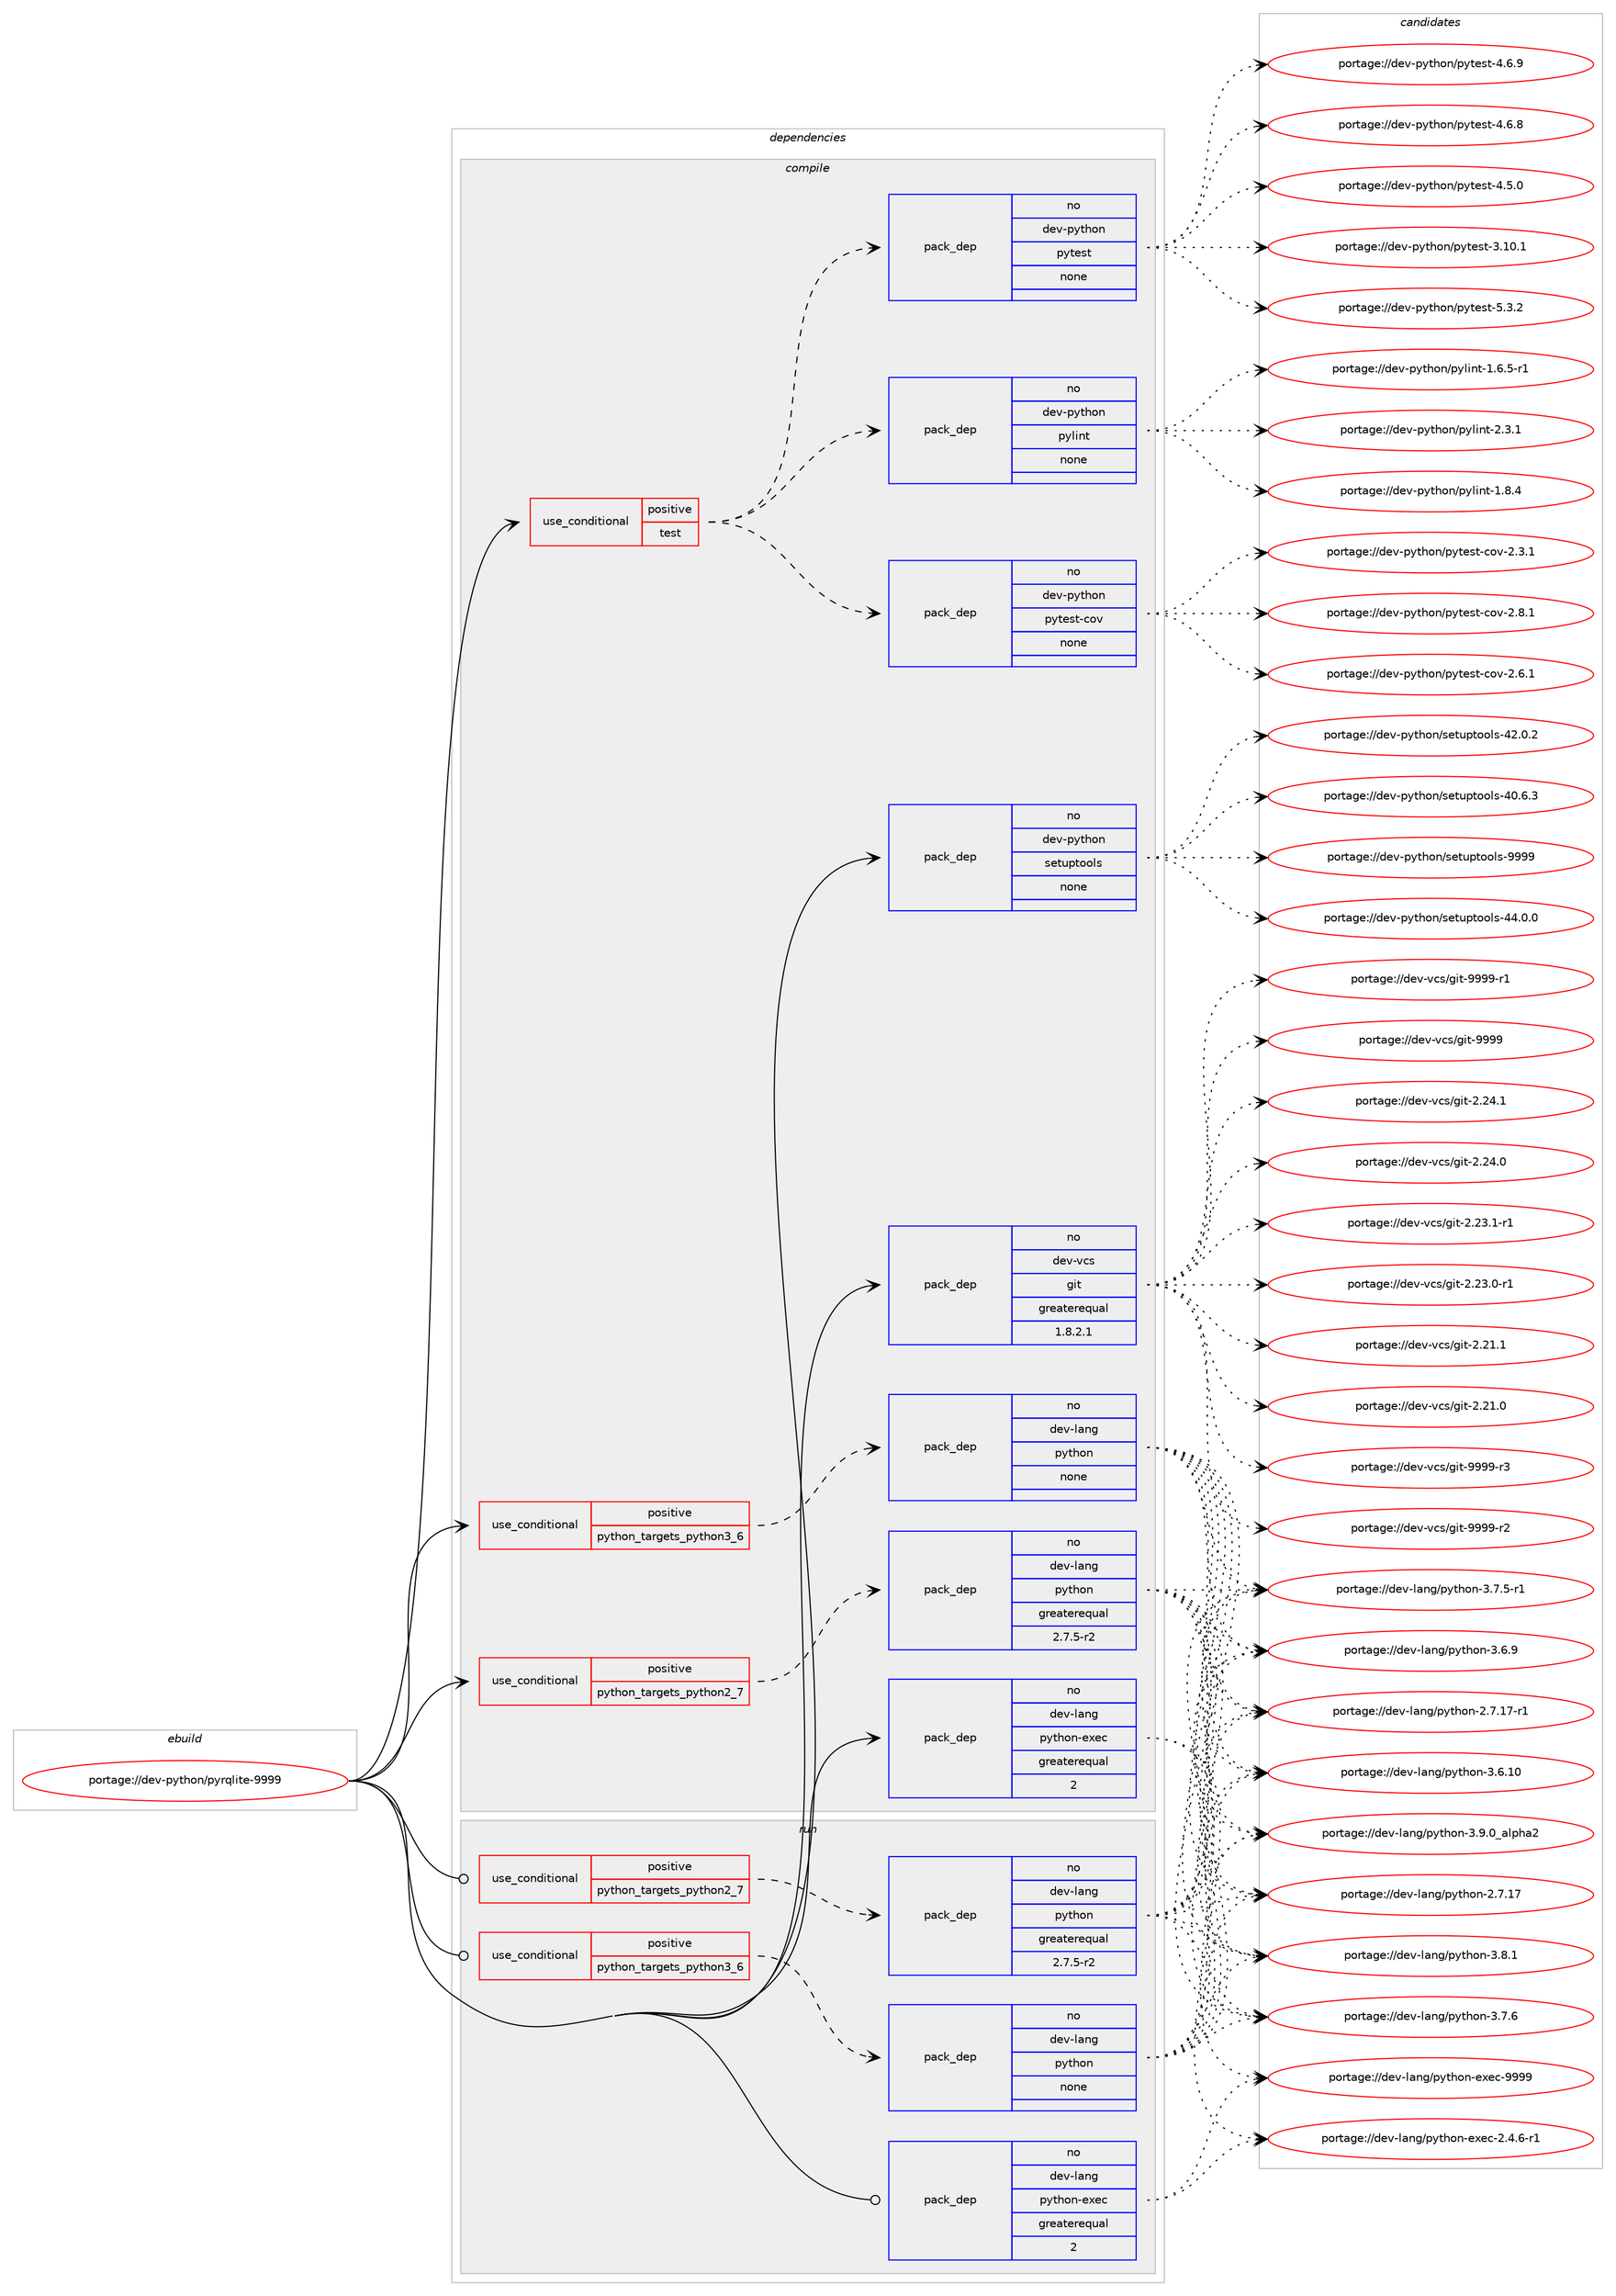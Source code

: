 digraph prolog {

# *************
# Graph options
# *************

newrank=true;
concentrate=true;
compound=true;
graph [rankdir=LR,fontname=Helvetica,fontsize=10,ranksep=1.5];#, ranksep=2.5, nodesep=0.2];
edge  [arrowhead=vee];
node  [fontname=Helvetica,fontsize=10];

# **********
# The ebuild
# **********

subgraph cluster_leftcol {
color=gray;
label=<<i>ebuild</i>>;
id [label="portage://dev-python/pyrqlite-9999", color=red, width=4, href="../dev-python/pyrqlite-9999.svg"];
}

# ****************
# The dependencies
# ****************

subgraph cluster_midcol {
color=gray;
label=<<i>dependencies</i>>;
subgraph cluster_compile {
fillcolor="#eeeeee";
style=filled;
label=<<i>compile</i>>;
subgraph cond108677 {
dependency435491 [label=<<TABLE BORDER="0" CELLBORDER="1" CELLSPACING="0" CELLPADDING="4"><TR><TD ROWSPAN="3" CELLPADDING="10">use_conditional</TD></TR><TR><TD>positive</TD></TR><TR><TD>python_targets_python2_7</TD></TR></TABLE>>, shape=none, color=red];
subgraph pack321888 {
dependency435492 [label=<<TABLE BORDER="0" CELLBORDER="1" CELLSPACING="0" CELLPADDING="4" WIDTH="220"><TR><TD ROWSPAN="6" CELLPADDING="30">pack_dep</TD></TR><TR><TD WIDTH="110">no</TD></TR><TR><TD>dev-lang</TD></TR><TR><TD>python</TD></TR><TR><TD>greaterequal</TD></TR><TR><TD>2.7.5-r2</TD></TR></TABLE>>, shape=none, color=blue];
}
dependency435491:e -> dependency435492:w [weight=20,style="dashed",arrowhead="vee"];
}
id:e -> dependency435491:w [weight=20,style="solid",arrowhead="vee"];
subgraph cond108678 {
dependency435493 [label=<<TABLE BORDER="0" CELLBORDER="1" CELLSPACING="0" CELLPADDING="4"><TR><TD ROWSPAN="3" CELLPADDING="10">use_conditional</TD></TR><TR><TD>positive</TD></TR><TR><TD>python_targets_python3_6</TD></TR></TABLE>>, shape=none, color=red];
subgraph pack321889 {
dependency435494 [label=<<TABLE BORDER="0" CELLBORDER="1" CELLSPACING="0" CELLPADDING="4" WIDTH="220"><TR><TD ROWSPAN="6" CELLPADDING="30">pack_dep</TD></TR><TR><TD WIDTH="110">no</TD></TR><TR><TD>dev-lang</TD></TR><TR><TD>python</TD></TR><TR><TD>none</TD></TR><TR><TD></TD></TR></TABLE>>, shape=none, color=blue];
}
dependency435493:e -> dependency435494:w [weight=20,style="dashed",arrowhead="vee"];
}
id:e -> dependency435493:w [weight=20,style="solid",arrowhead="vee"];
subgraph cond108679 {
dependency435495 [label=<<TABLE BORDER="0" CELLBORDER="1" CELLSPACING="0" CELLPADDING="4"><TR><TD ROWSPAN="3" CELLPADDING="10">use_conditional</TD></TR><TR><TD>positive</TD></TR><TR><TD>test</TD></TR></TABLE>>, shape=none, color=red];
subgraph pack321890 {
dependency435496 [label=<<TABLE BORDER="0" CELLBORDER="1" CELLSPACING="0" CELLPADDING="4" WIDTH="220"><TR><TD ROWSPAN="6" CELLPADDING="30">pack_dep</TD></TR><TR><TD WIDTH="110">no</TD></TR><TR><TD>dev-python</TD></TR><TR><TD>pytest</TD></TR><TR><TD>none</TD></TR><TR><TD></TD></TR></TABLE>>, shape=none, color=blue];
}
dependency435495:e -> dependency435496:w [weight=20,style="dashed",arrowhead="vee"];
subgraph pack321891 {
dependency435497 [label=<<TABLE BORDER="0" CELLBORDER="1" CELLSPACING="0" CELLPADDING="4" WIDTH="220"><TR><TD ROWSPAN="6" CELLPADDING="30">pack_dep</TD></TR><TR><TD WIDTH="110">no</TD></TR><TR><TD>dev-python</TD></TR><TR><TD>pytest-cov</TD></TR><TR><TD>none</TD></TR><TR><TD></TD></TR></TABLE>>, shape=none, color=blue];
}
dependency435495:e -> dependency435497:w [weight=20,style="dashed",arrowhead="vee"];
subgraph pack321892 {
dependency435498 [label=<<TABLE BORDER="0" CELLBORDER="1" CELLSPACING="0" CELLPADDING="4" WIDTH="220"><TR><TD ROWSPAN="6" CELLPADDING="30">pack_dep</TD></TR><TR><TD WIDTH="110">no</TD></TR><TR><TD>dev-python</TD></TR><TR><TD>pylint</TD></TR><TR><TD>none</TD></TR><TR><TD></TD></TR></TABLE>>, shape=none, color=blue];
}
dependency435495:e -> dependency435498:w [weight=20,style="dashed",arrowhead="vee"];
}
id:e -> dependency435495:w [weight=20,style="solid",arrowhead="vee"];
subgraph pack321893 {
dependency435499 [label=<<TABLE BORDER="0" CELLBORDER="1" CELLSPACING="0" CELLPADDING="4" WIDTH="220"><TR><TD ROWSPAN="6" CELLPADDING="30">pack_dep</TD></TR><TR><TD WIDTH="110">no</TD></TR><TR><TD>dev-lang</TD></TR><TR><TD>python-exec</TD></TR><TR><TD>greaterequal</TD></TR><TR><TD>2</TD></TR></TABLE>>, shape=none, color=blue];
}
id:e -> dependency435499:w [weight=20,style="solid",arrowhead="vee"];
subgraph pack321894 {
dependency435500 [label=<<TABLE BORDER="0" CELLBORDER="1" CELLSPACING="0" CELLPADDING="4" WIDTH="220"><TR><TD ROWSPAN="6" CELLPADDING="30">pack_dep</TD></TR><TR><TD WIDTH="110">no</TD></TR><TR><TD>dev-python</TD></TR><TR><TD>setuptools</TD></TR><TR><TD>none</TD></TR><TR><TD></TD></TR></TABLE>>, shape=none, color=blue];
}
id:e -> dependency435500:w [weight=20,style="solid",arrowhead="vee"];
subgraph pack321895 {
dependency435501 [label=<<TABLE BORDER="0" CELLBORDER="1" CELLSPACING="0" CELLPADDING="4" WIDTH="220"><TR><TD ROWSPAN="6" CELLPADDING="30">pack_dep</TD></TR><TR><TD WIDTH="110">no</TD></TR><TR><TD>dev-vcs</TD></TR><TR><TD>git</TD></TR><TR><TD>greaterequal</TD></TR><TR><TD>1.8.2.1</TD></TR></TABLE>>, shape=none, color=blue];
}
id:e -> dependency435501:w [weight=20,style="solid",arrowhead="vee"];
}
subgraph cluster_compileandrun {
fillcolor="#eeeeee";
style=filled;
label=<<i>compile and run</i>>;
}
subgraph cluster_run {
fillcolor="#eeeeee";
style=filled;
label=<<i>run</i>>;
subgraph cond108680 {
dependency435502 [label=<<TABLE BORDER="0" CELLBORDER="1" CELLSPACING="0" CELLPADDING="4"><TR><TD ROWSPAN="3" CELLPADDING="10">use_conditional</TD></TR><TR><TD>positive</TD></TR><TR><TD>python_targets_python2_7</TD></TR></TABLE>>, shape=none, color=red];
subgraph pack321896 {
dependency435503 [label=<<TABLE BORDER="0" CELLBORDER="1" CELLSPACING="0" CELLPADDING="4" WIDTH="220"><TR><TD ROWSPAN="6" CELLPADDING="30">pack_dep</TD></TR><TR><TD WIDTH="110">no</TD></TR><TR><TD>dev-lang</TD></TR><TR><TD>python</TD></TR><TR><TD>greaterequal</TD></TR><TR><TD>2.7.5-r2</TD></TR></TABLE>>, shape=none, color=blue];
}
dependency435502:e -> dependency435503:w [weight=20,style="dashed",arrowhead="vee"];
}
id:e -> dependency435502:w [weight=20,style="solid",arrowhead="odot"];
subgraph cond108681 {
dependency435504 [label=<<TABLE BORDER="0" CELLBORDER="1" CELLSPACING="0" CELLPADDING="4"><TR><TD ROWSPAN="3" CELLPADDING="10">use_conditional</TD></TR><TR><TD>positive</TD></TR><TR><TD>python_targets_python3_6</TD></TR></TABLE>>, shape=none, color=red];
subgraph pack321897 {
dependency435505 [label=<<TABLE BORDER="0" CELLBORDER="1" CELLSPACING="0" CELLPADDING="4" WIDTH="220"><TR><TD ROWSPAN="6" CELLPADDING="30">pack_dep</TD></TR><TR><TD WIDTH="110">no</TD></TR><TR><TD>dev-lang</TD></TR><TR><TD>python</TD></TR><TR><TD>none</TD></TR><TR><TD></TD></TR></TABLE>>, shape=none, color=blue];
}
dependency435504:e -> dependency435505:w [weight=20,style="dashed",arrowhead="vee"];
}
id:e -> dependency435504:w [weight=20,style="solid",arrowhead="odot"];
subgraph pack321898 {
dependency435506 [label=<<TABLE BORDER="0" CELLBORDER="1" CELLSPACING="0" CELLPADDING="4" WIDTH="220"><TR><TD ROWSPAN="6" CELLPADDING="30">pack_dep</TD></TR><TR><TD WIDTH="110">no</TD></TR><TR><TD>dev-lang</TD></TR><TR><TD>python-exec</TD></TR><TR><TD>greaterequal</TD></TR><TR><TD>2</TD></TR></TABLE>>, shape=none, color=blue];
}
id:e -> dependency435506:w [weight=20,style="solid",arrowhead="odot"];
}
}

# **************
# The candidates
# **************

subgraph cluster_choices {
rank=same;
color=gray;
label=<<i>candidates</i>>;

subgraph choice321888 {
color=black;
nodesep=1;
choice10010111845108971101034711212111610411111045514657464895971081121049750 [label="portage://dev-lang/python-3.9.0_alpha2", color=red, width=4,href="../dev-lang/python-3.9.0_alpha2.svg"];
choice100101118451089711010347112121116104111110455146564649 [label="portage://dev-lang/python-3.8.1", color=red, width=4,href="../dev-lang/python-3.8.1.svg"];
choice100101118451089711010347112121116104111110455146554654 [label="portage://dev-lang/python-3.7.6", color=red, width=4,href="../dev-lang/python-3.7.6.svg"];
choice1001011184510897110103471121211161041111104551465546534511449 [label="portage://dev-lang/python-3.7.5-r1", color=red, width=4,href="../dev-lang/python-3.7.5-r1.svg"];
choice100101118451089711010347112121116104111110455146544657 [label="portage://dev-lang/python-3.6.9", color=red, width=4,href="../dev-lang/python-3.6.9.svg"];
choice10010111845108971101034711212111610411111045514654464948 [label="portage://dev-lang/python-3.6.10", color=red, width=4,href="../dev-lang/python-3.6.10.svg"];
choice100101118451089711010347112121116104111110455046554649554511449 [label="portage://dev-lang/python-2.7.17-r1", color=red, width=4,href="../dev-lang/python-2.7.17-r1.svg"];
choice10010111845108971101034711212111610411111045504655464955 [label="portage://dev-lang/python-2.7.17", color=red, width=4,href="../dev-lang/python-2.7.17.svg"];
dependency435492:e -> choice10010111845108971101034711212111610411111045514657464895971081121049750:w [style=dotted,weight="100"];
dependency435492:e -> choice100101118451089711010347112121116104111110455146564649:w [style=dotted,weight="100"];
dependency435492:e -> choice100101118451089711010347112121116104111110455146554654:w [style=dotted,weight="100"];
dependency435492:e -> choice1001011184510897110103471121211161041111104551465546534511449:w [style=dotted,weight="100"];
dependency435492:e -> choice100101118451089711010347112121116104111110455146544657:w [style=dotted,weight="100"];
dependency435492:e -> choice10010111845108971101034711212111610411111045514654464948:w [style=dotted,weight="100"];
dependency435492:e -> choice100101118451089711010347112121116104111110455046554649554511449:w [style=dotted,weight="100"];
dependency435492:e -> choice10010111845108971101034711212111610411111045504655464955:w [style=dotted,weight="100"];
}
subgraph choice321889 {
color=black;
nodesep=1;
choice10010111845108971101034711212111610411111045514657464895971081121049750 [label="portage://dev-lang/python-3.9.0_alpha2", color=red, width=4,href="../dev-lang/python-3.9.0_alpha2.svg"];
choice100101118451089711010347112121116104111110455146564649 [label="portage://dev-lang/python-3.8.1", color=red, width=4,href="../dev-lang/python-3.8.1.svg"];
choice100101118451089711010347112121116104111110455146554654 [label="portage://dev-lang/python-3.7.6", color=red, width=4,href="../dev-lang/python-3.7.6.svg"];
choice1001011184510897110103471121211161041111104551465546534511449 [label="portage://dev-lang/python-3.7.5-r1", color=red, width=4,href="../dev-lang/python-3.7.5-r1.svg"];
choice100101118451089711010347112121116104111110455146544657 [label="portage://dev-lang/python-3.6.9", color=red, width=4,href="../dev-lang/python-3.6.9.svg"];
choice10010111845108971101034711212111610411111045514654464948 [label="portage://dev-lang/python-3.6.10", color=red, width=4,href="../dev-lang/python-3.6.10.svg"];
choice100101118451089711010347112121116104111110455046554649554511449 [label="portage://dev-lang/python-2.7.17-r1", color=red, width=4,href="../dev-lang/python-2.7.17-r1.svg"];
choice10010111845108971101034711212111610411111045504655464955 [label="portage://dev-lang/python-2.7.17", color=red, width=4,href="../dev-lang/python-2.7.17.svg"];
dependency435494:e -> choice10010111845108971101034711212111610411111045514657464895971081121049750:w [style=dotted,weight="100"];
dependency435494:e -> choice100101118451089711010347112121116104111110455146564649:w [style=dotted,weight="100"];
dependency435494:e -> choice100101118451089711010347112121116104111110455146554654:w [style=dotted,weight="100"];
dependency435494:e -> choice1001011184510897110103471121211161041111104551465546534511449:w [style=dotted,weight="100"];
dependency435494:e -> choice100101118451089711010347112121116104111110455146544657:w [style=dotted,weight="100"];
dependency435494:e -> choice10010111845108971101034711212111610411111045514654464948:w [style=dotted,weight="100"];
dependency435494:e -> choice100101118451089711010347112121116104111110455046554649554511449:w [style=dotted,weight="100"];
dependency435494:e -> choice10010111845108971101034711212111610411111045504655464955:w [style=dotted,weight="100"];
}
subgraph choice321890 {
color=black;
nodesep=1;
choice1001011184511212111610411111047112121116101115116455346514650 [label="portage://dev-python/pytest-5.3.2", color=red, width=4,href="../dev-python/pytest-5.3.2.svg"];
choice1001011184511212111610411111047112121116101115116455246544657 [label="portage://dev-python/pytest-4.6.9", color=red, width=4,href="../dev-python/pytest-4.6.9.svg"];
choice1001011184511212111610411111047112121116101115116455246544656 [label="portage://dev-python/pytest-4.6.8", color=red, width=4,href="../dev-python/pytest-4.6.8.svg"];
choice1001011184511212111610411111047112121116101115116455246534648 [label="portage://dev-python/pytest-4.5.0", color=red, width=4,href="../dev-python/pytest-4.5.0.svg"];
choice100101118451121211161041111104711212111610111511645514649484649 [label="portage://dev-python/pytest-3.10.1", color=red, width=4,href="../dev-python/pytest-3.10.1.svg"];
dependency435496:e -> choice1001011184511212111610411111047112121116101115116455346514650:w [style=dotted,weight="100"];
dependency435496:e -> choice1001011184511212111610411111047112121116101115116455246544657:w [style=dotted,weight="100"];
dependency435496:e -> choice1001011184511212111610411111047112121116101115116455246544656:w [style=dotted,weight="100"];
dependency435496:e -> choice1001011184511212111610411111047112121116101115116455246534648:w [style=dotted,weight="100"];
dependency435496:e -> choice100101118451121211161041111104711212111610111511645514649484649:w [style=dotted,weight="100"];
}
subgraph choice321891 {
color=black;
nodesep=1;
choice10010111845112121116104111110471121211161011151164599111118455046564649 [label="portage://dev-python/pytest-cov-2.8.1", color=red, width=4,href="../dev-python/pytest-cov-2.8.1.svg"];
choice10010111845112121116104111110471121211161011151164599111118455046544649 [label="portage://dev-python/pytest-cov-2.6.1", color=red, width=4,href="../dev-python/pytest-cov-2.6.1.svg"];
choice10010111845112121116104111110471121211161011151164599111118455046514649 [label="portage://dev-python/pytest-cov-2.3.1", color=red, width=4,href="../dev-python/pytest-cov-2.3.1.svg"];
dependency435497:e -> choice10010111845112121116104111110471121211161011151164599111118455046564649:w [style=dotted,weight="100"];
dependency435497:e -> choice10010111845112121116104111110471121211161011151164599111118455046544649:w [style=dotted,weight="100"];
dependency435497:e -> choice10010111845112121116104111110471121211161011151164599111118455046514649:w [style=dotted,weight="100"];
}
subgraph choice321892 {
color=black;
nodesep=1;
choice1001011184511212111610411111047112121108105110116455046514649 [label="portage://dev-python/pylint-2.3.1", color=red, width=4,href="../dev-python/pylint-2.3.1.svg"];
choice1001011184511212111610411111047112121108105110116454946564652 [label="portage://dev-python/pylint-1.8.4", color=red, width=4,href="../dev-python/pylint-1.8.4.svg"];
choice10010111845112121116104111110471121211081051101164549465446534511449 [label="portage://dev-python/pylint-1.6.5-r1", color=red, width=4,href="../dev-python/pylint-1.6.5-r1.svg"];
dependency435498:e -> choice1001011184511212111610411111047112121108105110116455046514649:w [style=dotted,weight="100"];
dependency435498:e -> choice1001011184511212111610411111047112121108105110116454946564652:w [style=dotted,weight="100"];
dependency435498:e -> choice10010111845112121116104111110471121211081051101164549465446534511449:w [style=dotted,weight="100"];
}
subgraph choice321893 {
color=black;
nodesep=1;
choice10010111845108971101034711212111610411111045101120101994557575757 [label="portage://dev-lang/python-exec-9999", color=red, width=4,href="../dev-lang/python-exec-9999.svg"];
choice10010111845108971101034711212111610411111045101120101994550465246544511449 [label="portage://dev-lang/python-exec-2.4.6-r1", color=red, width=4,href="../dev-lang/python-exec-2.4.6-r1.svg"];
dependency435499:e -> choice10010111845108971101034711212111610411111045101120101994557575757:w [style=dotted,weight="100"];
dependency435499:e -> choice10010111845108971101034711212111610411111045101120101994550465246544511449:w [style=dotted,weight="100"];
}
subgraph choice321894 {
color=black;
nodesep=1;
choice10010111845112121116104111110471151011161171121161111111081154557575757 [label="portage://dev-python/setuptools-9999", color=red, width=4,href="../dev-python/setuptools-9999.svg"];
choice100101118451121211161041111104711510111611711211611111110811545525246484648 [label="portage://dev-python/setuptools-44.0.0", color=red, width=4,href="../dev-python/setuptools-44.0.0.svg"];
choice100101118451121211161041111104711510111611711211611111110811545525046484650 [label="portage://dev-python/setuptools-42.0.2", color=red, width=4,href="../dev-python/setuptools-42.0.2.svg"];
choice100101118451121211161041111104711510111611711211611111110811545524846544651 [label="portage://dev-python/setuptools-40.6.3", color=red, width=4,href="../dev-python/setuptools-40.6.3.svg"];
dependency435500:e -> choice10010111845112121116104111110471151011161171121161111111081154557575757:w [style=dotted,weight="100"];
dependency435500:e -> choice100101118451121211161041111104711510111611711211611111110811545525246484648:w [style=dotted,weight="100"];
dependency435500:e -> choice100101118451121211161041111104711510111611711211611111110811545525046484650:w [style=dotted,weight="100"];
dependency435500:e -> choice100101118451121211161041111104711510111611711211611111110811545524846544651:w [style=dotted,weight="100"];
}
subgraph choice321895 {
color=black;
nodesep=1;
choice10010111845118991154710310511645575757574511451 [label="portage://dev-vcs/git-9999-r3", color=red, width=4,href="../dev-vcs/git-9999-r3.svg"];
choice10010111845118991154710310511645575757574511450 [label="portage://dev-vcs/git-9999-r2", color=red, width=4,href="../dev-vcs/git-9999-r2.svg"];
choice10010111845118991154710310511645575757574511449 [label="portage://dev-vcs/git-9999-r1", color=red, width=4,href="../dev-vcs/git-9999-r1.svg"];
choice1001011184511899115471031051164557575757 [label="portage://dev-vcs/git-9999", color=red, width=4,href="../dev-vcs/git-9999.svg"];
choice10010111845118991154710310511645504650524649 [label="portage://dev-vcs/git-2.24.1", color=red, width=4,href="../dev-vcs/git-2.24.1.svg"];
choice10010111845118991154710310511645504650524648 [label="portage://dev-vcs/git-2.24.0", color=red, width=4,href="../dev-vcs/git-2.24.0.svg"];
choice100101118451189911547103105116455046505146494511449 [label="portage://dev-vcs/git-2.23.1-r1", color=red, width=4,href="../dev-vcs/git-2.23.1-r1.svg"];
choice100101118451189911547103105116455046505146484511449 [label="portage://dev-vcs/git-2.23.0-r1", color=red, width=4,href="../dev-vcs/git-2.23.0-r1.svg"];
choice10010111845118991154710310511645504650494649 [label="portage://dev-vcs/git-2.21.1", color=red, width=4,href="../dev-vcs/git-2.21.1.svg"];
choice10010111845118991154710310511645504650494648 [label="portage://dev-vcs/git-2.21.0", color=red, width=4,href="../dev-vcs/git-2.21.0.svg"];
dependency435501:e -> choice10010111845118991154710310511645575757574511451:w [style=dotted,weight="100"];
dependency435501:e -> choice10010111845118991154710310511645575757574511450:w [style=dotted,weight="100"];
dependency435501:e -> choice10010111845118991154710310511645575757574511449:w [style=dotted,weight="100"];
dependency435501:e -> choice1001011184511899115471031051164557575757:w [style=dotted,weight="100"];
dependency435501:e -> choice10010111845118991154710310511645504650524649:w [style=dotted,weight="100"];
dependency435501:e -> choice10010111845118991154710310511645504650524648:w [style=dotted,weight="100"];
dependency435501:e -> choice100101118451189911547103105116455046505146494511449:w [style=dotted,weight="100"];
dependency435501:e -> choice100101118451189911547103105116455046505146484511449:w [style=dotted,weight="100"];
dependency435501:e -> choice10010111845118991154710310511645504650494649:w [style=dotted,weight="100"];
dependency435501:e -> choice10010111845118991154710310511645504650494648:w [style=dotted,weight="100"];
}
subgraph choice321896 {
color=black;
nodesep=1;
choice10010111845108971101034711212111610411111045514657464895971081121049750 [label="portage://dev-lang/python-3.9.0_alpha2", color=red, width=4,href="../dev-lang/python-3.9.0_alpha2.svg"];
choice100101118451089711010347112121116104111110455146564649 [label="portage://dev-lang/python-3.8.1", color=red, width=4,href="../dev-lang/python-3.8.1.svg"];
choice100101118451089711010347112121116104111110455146554654 [label="portage://dev-lang/python-3.7.6", color=red, width=4,href="../dev-lang/python-3.7.6.svg"];
choice1001011184510897110103471121211161041111104551465546534511449 [label="portage://dev-lang/python-3.7.5-r1", color=red, width=4,href="../dev-lang/python-3.7.5-r1.svg"];
choice100101118451089711010347112121116104111110455146544657 [label="portage://dev-lang/python-3.6.9", color=red, width=4,href="../dev-lang/python-3.6.9.svg"];
choice10010111845108971101034711212111610411111045514654464948 [label="portage://dev-lang/python-3.6.10", color=red, width=4,href="../dev-lang/python-3.6.10.svg"];
choice100101118451089711010347112121116104111110455046554649554511449 [label="portage://dev-lang/python-2.7.17-r1", color=red, width=4,href="../dev-lang/python-2.7.17-r1.svg"];
choice10010111845108971101034711212111610411111045504655464955 [label="portage://dev-lang/python-2.7.17", color=red, width=4,href="../dev-lang/python-2.7.17.svg"];
dependency435503:e -> choice10010111845108971101034711212111610411111045514657464895971081121049750:w [style=dotted,weight="100"];
dependency435503:e -> choice100101118451089711010347112121116104111110455146564649:w [style=dotted,weight="100"];
dependency435503:e -> choice100101118451089711010347112121116104111110455146554654:w [style=dotted,weight="100"];
dependency435503:e -> choice1001011184510897110103471121211161041111104551465546534511449:w [style=dotted,weight="100"];
dependency435503:e -> choice100101118451089711010347112121116104111110455146544657:w [style=dotted,weight="100"];
dependency435503:e -> choice10010111845108971101034711212111610411111045514654464948:w [style=dotted,weight="100"];
dependency435503:e -> choice100101118451089711010347112121116104111110455046554649554511449:w [style=dotted,weight="100"];
dependency435503:e -> choice10010111845108971101034711212111610411111045504655464955:w [style=dotted,weight="100"];
}
subgraph choice321897 {
color=black;
nodesep=1;
choice10010111845108971101034711212111610411111045514657464895971081121049750 [label="portage://dev-lang/python-3.9.0_alpha2", color=red, width=4,href="../dev-lang/python-3.9.0_alpha2.svg"];
choice100101118451089711010347112121116104111110455146564649 [label="portage://dev-lang/python-3.8.1", color=red, width=4,href="../dev-lang/python-3.8.1.svg"];
choice100101118451089711010347112121116104111110455146554654 [label="portage://dev-lang/python-3.7.6", color=red, width=4,href="../dev-lang/python-3.7.6.svg"];
choice1001011184510897110103471121211161041111104551465546534511449 [label="portage://dev-lang/python-3.7.5-r1", color=red, width=4,href="../dev-lang/python-3.7.5-r1.svg"];
choice100101118451089711010347112121116104111110455146544657 [label="portage://dev-lang/python-3.6.9", color=red, width=4,href="../dev-lang/python-3.6.9.svg"];
choice10010111845108971101034711212111610411111045514654464948 [label="portage://dev-lang/python-3.6.10", color=red, width=4,href="../dev-lang/python-3.6.10.svg"];
choice100101118451089711010347112121116104111110455046554649554511449 [label="portage://dev-lang/python-2.7.17-r1", color=red, width=4,href="../dev-lang/python-2.7.17-r1.svg"];
choice10010111845108971101034711212111610411111045504655464955 [label="portage://dev-lang/python-2.7.17", color=red, width=4,href="../dev-lang/python-2.7.17.svg"];
dependency435505:e -> choice10010111845108971101034711212111610411111045514657464895971081121049750:w [style=dotted,weight="100"];
dependency435505:e -> choice100101118451089711010347112121116104111110455146564649:w [style=dotted,weight="100"];
dependency435505:e -> choice100101118451089711010347112121116104111110455146554654:w [style=dotted,weight="100"];
dependency435505:e -> choice1001011184510897110103471121211161041111104551465546534511449:w [style=dotted,weight="100"];
dependency435505:e -> choice100101118451089711010347112121116104111110455146544657:w [style=dotted,weight="100"];
dependency435505:e -> choice10010111845108971101034711212111610411111045514654464948:w [style=dotted,weight="100"];
dependency435505:e -> choice100101118451089711010347112121116104111110455046554649554511449:w [style=dotted,weight="100"];
dependency435505:e -> choice10010111845108971101034711212111610411111045504655464955:w [style=dotted,weight="100"];
}
subgraph choice321898 {
color=black;
nodesep=1;
choice10010111845108971101034711212111610411111045101120101994557575757 [label="portage://dev-lang/python-exec-9999", color=red, width=4,href="../dev-lang/python-exec-9999.svg"];
choice10010111845108971101034711212111610411111045101120101994550465246544511449 [label="portage://dev-lang/python-exec-2.4.6-r1", color=red, width=4,href="../dev-lang/python-exec-2.4.6-r1.svg"];
dependency435506:e -> choice10010111845108971101034711212111610411111045101120101994557575757:w [style=dotted,weight="100"];
dependency435506:e -> choice10010111845108971101034711212111610411111045101120101994550465246544511449:w [style=dotted,weight="100"];
}
}

}
